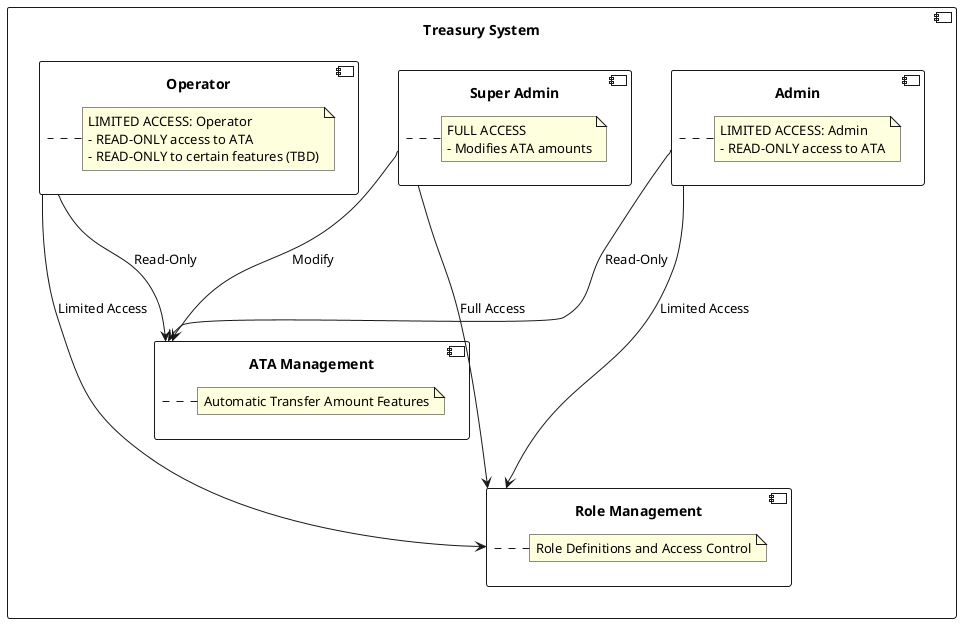 @startuml
component "Treasury System" {

    component "ATA Management" as ATA {
        note right of ATA
            Automatic Transfer Amount Features
        end note
    }

    component "Role Management" as RoleMgmt {
        note right of RoleMgmt
            Role Definitions and Access Control
        end note
    }

    component "Super Admin" as SuperAdmin {
        note left of SuperAdmin
            FULL ACCESS
            - Modifies ATA amounts
        end note
    }

    component "Admin" as Admin {
        note left of Admin
            LIMITED ACCESS: Admin
            - READ-ONLY access to ATA
        end note
    }

    component "Operator" as Operator {
        note left of Operator
            LIMITED ACCESS: Operator
            - READ-ONLY access to ATA
            - READ-ONLY to certain features (TBD)
        end note
    }

    SuperAdmin ---> ATA : Modify
    Admin --> ATA : Read-Only
    Operator ---> ATA : Read-Only

    SuperAdmin ----> RoleMgmt : Full Access
    Admin ----> RoleMgmt : Limited Access
    Operator --> RoleMgmt : Limited Access
}

@enduml
